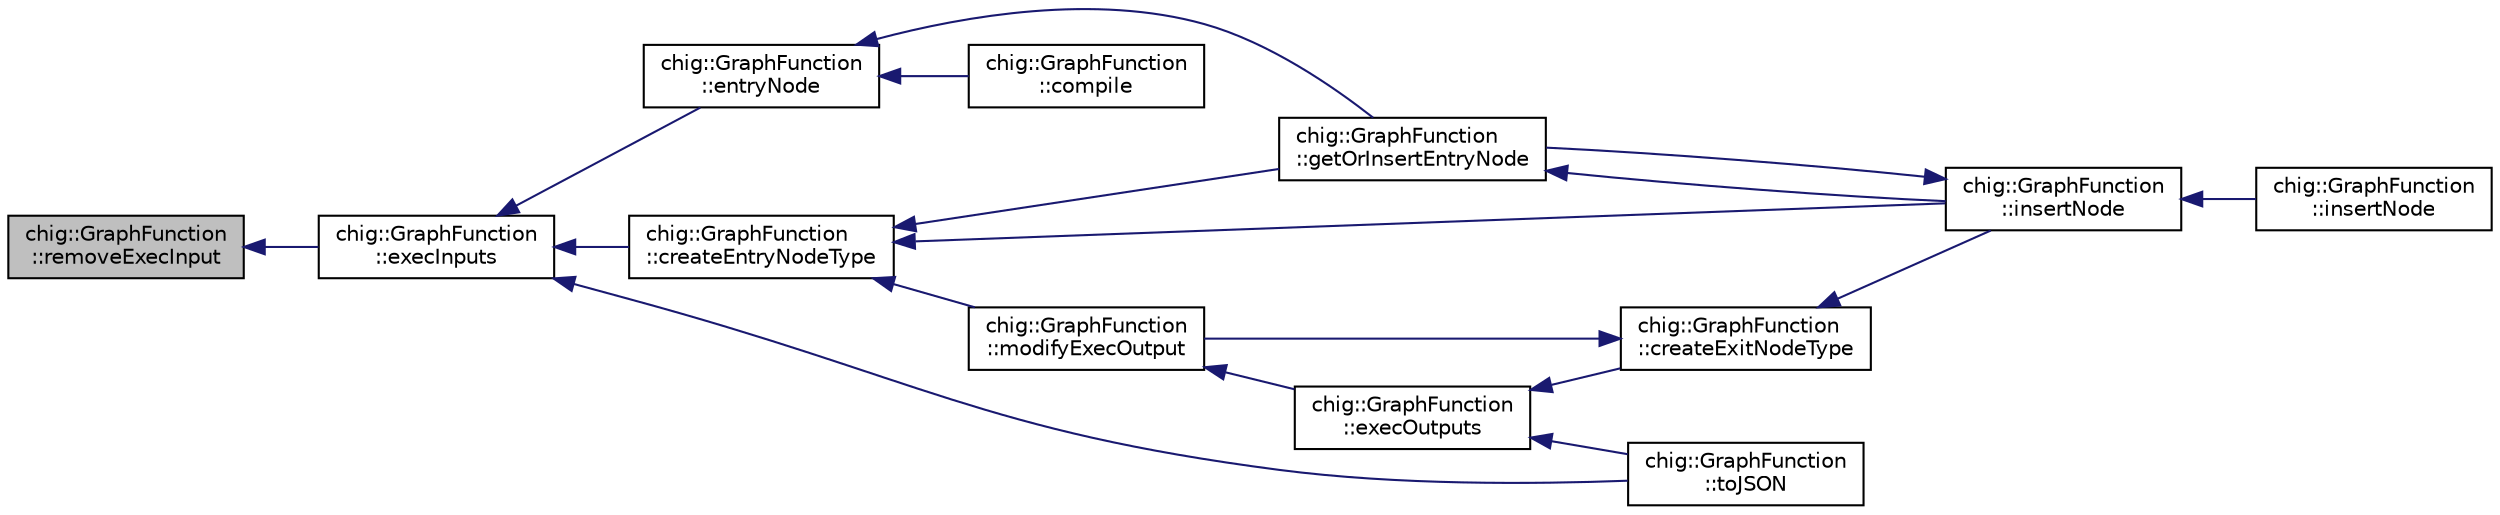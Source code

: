 digraph "chig::GraphFunction::removeExecInput"
{
 // INTERACTIVE_SVG=YES
  edge [fontname="Helvetica",fontsize="10",labelfontname="Helvetica",labelfontsize="10"];
  node [fontname="Helvetica",fontsize="10",shape=record];
  rankdir="LR";
  Node568 [label="chig::GraphFunction\l::removeExecInput",height=0.2,width=0.4,color="black", fillcolor="grey75", style="filled", fontcolor="black"];
  Node568 -> Node569 [dir="back",color="midnightblue",fontsize="10",style="solid",fontname="Helvetica"];
  Node569 [label="chig::GraphFunction\l::execInputs",height=0.2,width=0.4,color="black", fillcolor="white", style="filled",URL="$structchig_1_1GraphFunction.html#a217197f9e54f57cd7a8751a335f4710b"];
  Node569 -> Node570 [dir="back",color="midnightblue",fontsize="10",style="solid",fontname="Helvetica"];
  Node570 [label="chig::GraphFunction\l::createEntryNodeType",height=0.2,width=0.4,color="black", fillcolor="white", style="filled",URL="$structchig_1_1GraphFunction.html#abc41f524da8fd9b7308cb7abaa2b28c9"];
  Node570 -> Node571 [dir="back",color="midnightblue",fontsize="10",style="solid",fontname="Helvetica"];
  Node571 [label="chig::GraphFunction\l::getOrInsertEntryNode",height=0.2,width=0.4,color="black", fillcolor="white", style="filled",URL="$structchig_1_1GraphFunction.html#a1fd77fbd5bb46690fdc79cd9c6d35917"];
  Node571 -> Node572 [dir="back",color="midnightblue",fontsize="10",style="solid",fontname="Helvetica"];
  Node572 [label="chig::GraphFunction\l::insertNode",height=0.2,width=0.4,color="black", fillcolor="white", style="filled",URL="$structchig_1_1GraphFunction.html#a70b74dd7330f7afb2b3ab38feebd57c5"];
  Node572 -> Node571 [dir="back",color="midnightblue",fontsize="10",style="solid",fontname="Helvetica"];
  Node572 -> Node573 [dir="back",color="midnightblue",fontsize="10",style="solid",fontname="Helvetica"];
  Node573 [label="chig::GraphFunction\l::insertNode",height=0.2,width=0.4,color="black", fillcolor="white", style="filled",URL="$structchig_1_1GraphFunction.html#a449ab966907b5e32dd00d5f6bb1b3ede"];
  Node570 -> Node572 [dir="back",color="midnightblue",fontsize="10",style="solid",fontname="Helvetica"];
  Node570 -> Node574 [dir="back",color="midnightblue",fontsize="10",style="solid",fontname="Helvetica"];
  Node574 [label="chig::GraphFunction\l::modifyExecOutput",height=0.2,width=0.4,color="black", fillcolor="white", style="filled",URL="$structchig_1_1GraphFunction.html#ae355b017f2859dabff4fa17791317d77"];
  Node574 -> Node575 [dir="back",color="midnightblue",fontsize="10",style="solid",fontname="Helvetica"];
  Node575 [label="chig::GraphFunction\l::execOutputs",height=0.2,width=0.4,color="black", fillcolor="white", style="filled",URL="$structchig_1_1GraphFunction.html#ae155f716b072ef5f8e3ba064ae7ef8c0"];
  Node575 -> Node576 [dir="back",color="midnightblue",fontsize="10",style="solid",fontname="Helvetica"];
  Node576 [label="chig::GraphFunction\l::createExitNodeType",height=0.2,width=0.4,color="black", fillcolor="white", style="filled",URL="$structchig_1_1GraphFunction.html#ac7c52122fef0c74d9d0ee04af9a741c4"];
  Node576 -> Node572 [dir="back",color="midnightblue",fontsize="10",style="solid",fontname="Helvetica"];
  Node576 -> Node574 [dir="back",color="midnightblue",fontsize="10",style="solid",fontname="Helvetica"];
  Node575 -> Node577 [dir="back",color="midnightblue",fontsize="10",style="solid",fontname="Helvetica"];
  Node577 [label="chig::GraphFunction\l::toJSON",height=0.2,width=0.4,color="black", fillcolor="white", style="filled",URL="$structchig_1_1GraphFunction.html#a5a8768d5514a31104f0b3a9b5553099c"];
  Node569 -> Node578 [dir="back",color="midnightblue",fontsize="10",style="solid",fontname="Helvetica"];
  Node578 [label="chig::GraphFunction\l::entryNode",height=0.2,width=0.4,color="black", fillcolor="white", style="filled",URL="$structchig_1_1GraphFunction.html#aa47e30665a08b671950c4e8411c7a4ba"];
  Node578 -> Node579 [dir="back",color="midnightblue",fontsize="10",style="solid",fontname="Helvetica"];
  Node579 [label="chig::GraphFunction\l::compile",height=0.2,width=0.4,color="black", fillcolor="white", style="filled",URL="$structchig_1_1GraphFunction.html#ac808aecb5fec9cd3a2a1f59e18c90eee"];
  Node578 -> Node571 [dir="back",color="midnightblue",fontsize="10",style="solid",fontname="Helvetica"];
  Node569 -> Node577 [dir="back",color="midnightblue",fontsize="10",style="solid",fontname="Helvetica"];
}
